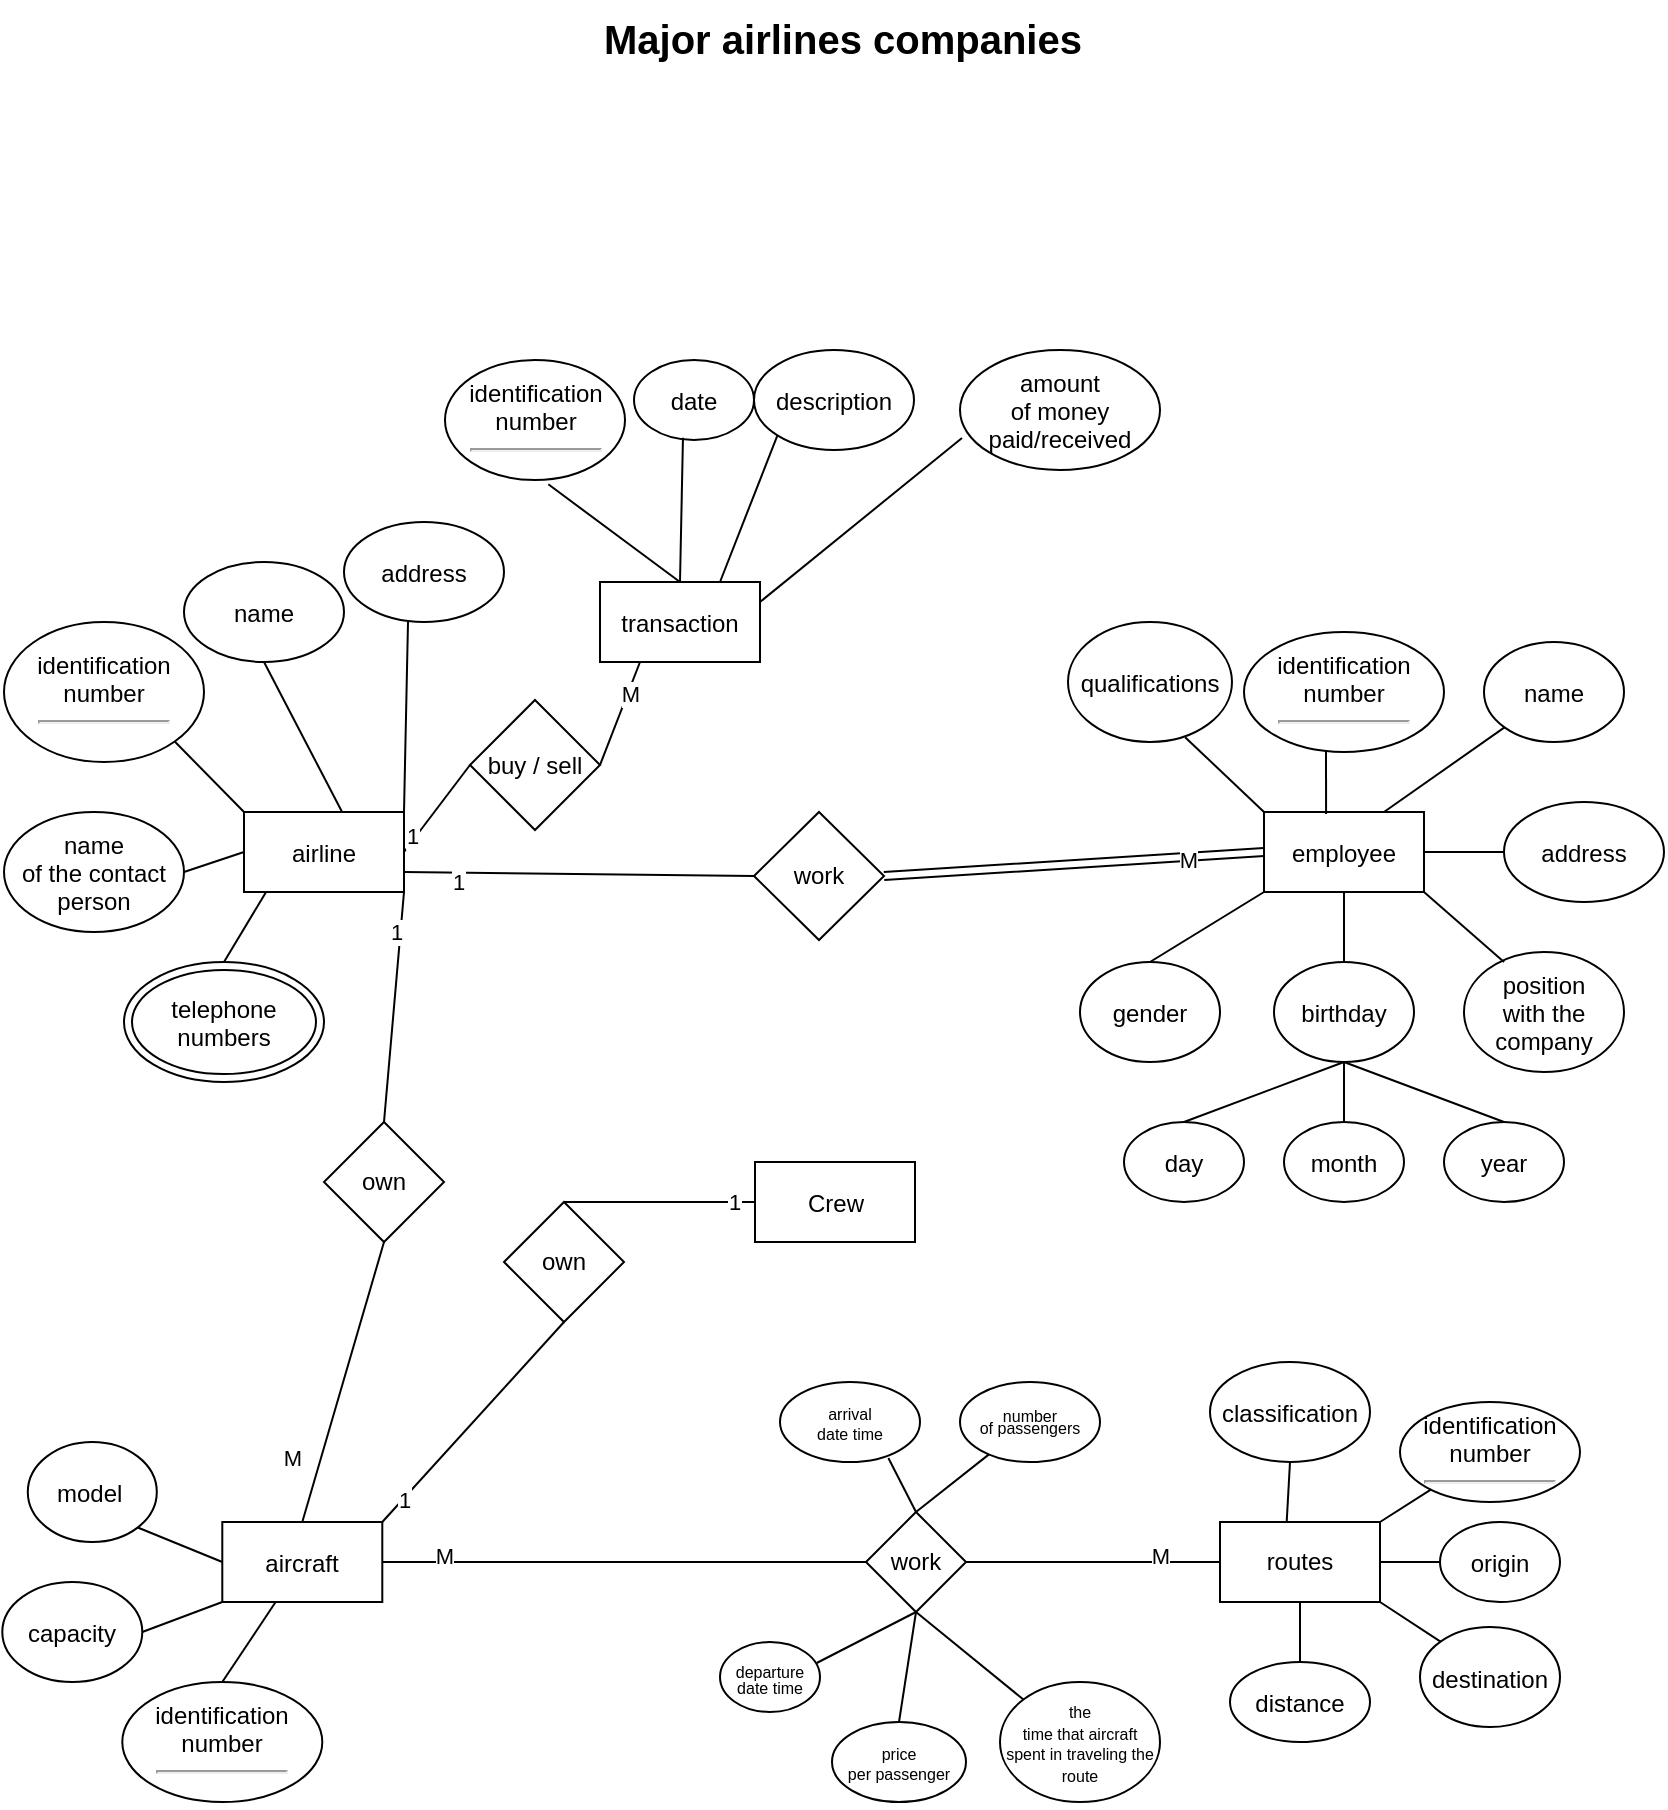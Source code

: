 <mxfile version="24.3.1" type="github">
  <diagram name="Page-1" id="Wud9rcYHppizJK5f9QVb">
    <mxGraphModel dx="1434" dy="746" grid="1" gridSize="10" guides="1" tooltips="1" connect="1" arrows="1" fold="1" page="1" pageScale="1" pageWidth="850" pageHeight="1100" math="0" shadow="0">
      <root>
        <mxCell id="0" />
        <mxCell id="1" parent="0" />
        <mxCell id="U4qR48-MR9zNBadxlRmR-1" value="&lt;b style=&quot;mso-bidi-font-weight:normal&quot;&gt;&lt;span style=&quot;font-family: Arial, sans-serif; position: relative; top: 0.5pt;&quot;&gt;&lt;font style=&quot;font-size: 20px;&quot;&gt;Major airlines companies&lt;/font&gt;&lt;/span&gt;&lt;/b&gt;" style="text;whiteSpace=wrap;html=1;fixedWidth=0;" parent="1" vertex="1">
          <mxGeometry x="308" y="40" width="245" height="40" as="geometry" />
        </mxCell>
        <mxCell id="U4qR48-MR9zNBadxlRmR-2" value="routes" style="rounded=0;whiteSpace=wrap;html=1;" parent="1" vertex="1">
          <mxGeometry x="618" y="801" width="80" height="40" as="geometry" />
        </mxCell>
        <mxCell id="U4qR48-MR9zNBadxlRmR-3" value="&lt;span style=&quot;font-family: Arial, sans-serif; position: relative; top: 0.5pt;&quot;&gt;&lt;font style=&quot;font-size: 12px;&quot;&gt;aircraft&lt;/font&gt;&lt;/span&gt;" style="rounded=0;whiteSpace=wrap;html=1;" parent="1" vertex="1">
          <mxGeometry x="119.15" y="801" width="80" height="40" as="geometry" />
        </mxCell>
        <mxCell id="U4qR48-MR9zNBadxlRmR-4" value="&lt;span style=&quot;font-family: Arial, sans-serif; position: relative; top: 0.5pt;&quot;&gt;&lt;font style=&quot;font-size: 12px;&quot;&gt;employee&lt;/font&gt;&lt;/span&gt;" style="rounded=0;whiteSpace=wrap;html=1;" parent="1" vertex="1">
          <mxGeometry x="640" y="446" width="80" height="40" as="geometry" />
        </mxCell>
        <mxCell id="U4qR48-MR9zNBadxlRmR-5" value="&lt;span style=&quot;font-family: Arial, sans-serif; position: relative; top: 0.5pt;&quot;&gt;&lt;font style=&quot;font-size: 12px;&quot;&gt;airline&lt;/font&gt;&lt;/span&gt;" style="rounded=0;whiteSpace=wrap;html=1;" parent="1" vertex="1">
          <mxGeometry x="130" y="446" width="80" height="40" as="geometry" />
        </mxCell>
        <mxCell id="U4qR48-MR9zNBadxlRmR-6" value="&lt;span style=&quot;font-family: Arial, sans-serif; position: relative; top: 0.5pt;&quot;&gt;&lt;font style=&quot;font-size: 12px;&quot;&gt;name&lt;br/&gt;of the contact person&lt;/font&gt;&lt;/span&gt;" style="ellipse;whiteSpace=wrap;html=1;" parent="1" vertex="1">
          <mxGeometry x="10" y="446" width="90" height="60" as="geometry" />
        </mxCell>
        <mxCell id="U4qR48-MR9zNBadxlRmR-7" value="&lt;span style=&quot;font-family: Arial, sans-serif; position: relative; top: 0.5pt;&quot;&gt;&lt;font style=&quot;font-size: 12px;&quot;&gt;identification&lt;br&gt;number&lt;/font&gt;&lt;/span&gt;&lt;hr&gt;" style="ellipse;whiteSpace=wrap;html=1;" parent="1" vertex="1">
          <mxGeometry x="10" y="351" width="100" height="70" as="geometry" />
        </mxCell>
        <mxCell id="U4qR48-MR9zNBadxlRmR-8" value="&lt;span style=&quot;font-family: Arial, sans-serif; position: relative; top: 0.5pt;&quot;&gt;&lt;font style=&quot;font-size: 12px;&quot;&gt;name&lt;/font&gt;&lt;/span&gt;" style="ellipse;whiteSpace=wrap;html=1;" parent="1" vertex="1">
          <mxGeometry x="100" y="321" width="80" height="50" as="geometry" />
        </mxCell>
        <mxCell id="U4qR48-MR9zNBadxlRmR-9" value="&lt;span style=&quot;font-family: Arial, sans-serif; position: relative; top: 0.5pt;&quot;&gt;&lt;font style=&quot;font-size: 12px;&quot;&gt;address&lt;/font&gt;&lt;/span&gt;" style="ellipse;whiteSpace=wrap;html=1;" parent="1" vertex="1">
          <mxGeometry x="180" y="301" width="80" height="50" as="geometry" />
        </mxCell>
        <mxCell id="U4qR48-MR9zNBadxlRmR-10" value="&lt;span style=&quot;font-family: Arial, sans-serif; position: relative; top: 0.5pt;&quot;&gt;&lt;font style=&quot;font-size: 12px;&quot;&gt;telephone&lt;br/&gt;numbers&lt;/font&gt;&lt;/span&gt;" style="ellipse;shape=doubleEllipse;whiteSpace=wrap;html=1;" parent="1" vertex="1">
          <mxGeometry x="70" y="521" width="100" height="60" as="geometry" />
        </mxCell>
        <mxCell id="U4qR48-MR9zNBadxlRmR-11" value="" style="endArrow=none;html=1;rounded=0;exitX=0.138;exitY=1;exitDx=0;exitDy=0;exitPerimeter=0;entryX=0.5;entryY=0;entryDx=0;entryDy=0;" parent="1" source="U4qR48-MR9zNBadxlRmR-5" target="U4qR48-MR9zNBadxlRmR-10" edge="1">
          <mxGeometry width="50" height="50" relative="1" as="geometry">
            <mxPoint x="400" y="561" as="sourcePoint" />
            <mxPoint x="450" y="511" as="targetPoint" />
          </mxGeometry>
        </mxCell>
        <mxCell id="U4qR48-MR9zNBadxlRmR-12" value="" style="endArrow=none;html=1;rounded=0;exitX=0;exitY=0.5;exitDx=0;exitDy=0;entryX=1;entryY=0.5;entryDx=0;entryDy=0;" parent="1" source="U4qR48-MR9zNBadxlRmR-5" target="U4qR48-MR9zNBadxlRmR-6" edge="1">
          <mxGeometry width="50" height="50" relative="1" as="geometry">
            <mxPoint x="400" y="561" as="sourcePoint" />
            <mxPoint x="450" y="511" as="targetPoint" />
          </mxGeometry>
        </mxCell>
        <mxCell id="U4qR48-MR9zNBadxlRmR-13" value="" style="endArrow=none;html=1;rounded=0;entryX=1;entryY=1;entryDx=0;entryDy=0;exitX=0;exitY=0;exitDx=0;exitDy=0;" parent="1" source="U4qR48-MR9zNBadxlRmR-5" target="U4qR48-MR9zNBadxlRmR-7" edge="1">
          <mxGeometry width="50" height="50" relative="1" as="geometry">
            <mxPoint x="140" y="451" as="sourcePoint" />
            <mxPoint x="450" y="511" as="targetPoint" />
          </mxGeometry>
        </mxCell>
        <mxCell id="U4qR48-MR9zNBadxlRmR-14" value="" style="endArrow=none;html=1;rounded=0;exitX=0.613;exitY=0;exitDx=0;exitDy=0;exitPerimeter=0;entryX=0.5;entryY=1;entryDx=0;entryDy=0;" parent="1" source="U4qR48-MR9zNBadxlRmR-5" target="U4qR48-MR9zNBadxlRmR-8" edge="1">
          <mxGeometry width="50" height="50" relative="1" as="geometry">
            <mxPoint x="400" y="561" as="sourcePoint" />
            <mxPoint x="450" y="511" as="targetPoint" />
          </mxGeometry>
        </mxCell>
        <mxCell id="U4qR48-MR9zNBadxlRmR-15" value="" style="endArrow=none;html=1;rounded=0;entryX=1;entryY=0;entryDx=0;entryDy=0;exitX=0.4;exitY=1;exitDx=0;exitDy=0;exitPerimeter=0;" parent="1" source="U4qR48-MR9zNBadxlRmR-9" target="U4qR48-MR9zNBadxlRmR-5" edge="1">
          <mxGeometry width="50" height="50" relative="1" as="geometry">
            <mxPoint x="400" y="561" as="sourcePoint" />
            <mxPoint x="450" y="511" as="targetPoint" />
          </mxGeometry>
        </mxCell>
        <mxCell id="U4qR48-MR9zNBadxlRmR-16" value="&lt;span style=&quot;font-family: Arial, sans-serif; position: relative; top: 0.5pt;&quot;&gt;&lt;font style=&quot;font-size: 12px;&quot;&gt;identification&lt;br/&gt;number&lt;/font&gt;&lt;/span&gt;&lt;hr&gt;" style="ellipse;whiteSpace=wrap;html=1;" parent="1" vertex="1">
          <mxGeometry x="69.15" y="881" width="100" height="60" as="geometry" />
        </mxCell>
        <mxCell id="U4qR48-MR9zNBadxlRmR-17" value="&lt;span style=&quot;font-family: Arial, sans-serif; position: relative; top: 0.5pt;&quot;&gt;&lt;font style=&quot;font-size: 12px;&quot;&gt;qualifications&lt;/font&gt;&lt;/span&gt;" style="ellipse;whiteSpace=wrap;html=1;" parent="1" vertex="1">
          <mxGeometry x="542" y="351" width="82" height="60" as="geometry" />
        </mxCell>
        <mxCell id="U4qR48-MR9zNBadxlRmR-18" value="&lt;span style=&quot;font-family: Arial, sans-serif; position: relative; top: 0.5pt;&quot;&gt;&lt;font style=&quot;font-size: 12px;&quot;&gt;position&lt;br/&gt;with the company&lt;/font&gt;&lt;/span&gt;" style="ellipse;whiteSpace=wrap;html=1;" parent="1" vertex="1">
          <mxGeometry x="740" y="516" width="80" height="60" as="geometry" />
        </mxCell>
        <mxCell id="U4qR48-MR9zNBadxlRmR-19" value="&lt;span style=&quot;font-family: Arial, sans-serif; position: relative; top: 0.5pt;&quot;&gt;&lt;font style=&quot;font-size: 12px;&quot;&gt;gender&lt;/font&gt;&lt;/span&gt;" style="ellipse;whiteSpace=wrap;html=1;" parent="1" vertex="1">
          <mxGeometry x="548" y="521" width="70" height="50" as="geometry" />
        </mxCell>
        <mxCell id="U4qR48-MR9zNBadxlRmR-20" value="&lt;span style=&quot;font-family: Arial, sans-serif; position: relative; top: 0.5pt;&quot;&gt;&lt;font style=&quot;font-size: 12px;&quot;&gt;year&lt;/font&gt;&lt;/span&gt;" style="ellipse;whiteSpace=wrap;html=1;" parent="1" vertex="1">
          <mxGeometry x="730" y="601" width="60" height="40" as="geometry" />
        </mxCell>
        <mxCell id="U4qR48-MR9zNBadxlRmR-21" value="&lt;span style=&quot;font-family: Arial, sans-serif; position: relative; top: 0.5pt;&quot;&gt;&lt;font style=&quot;font-size: 12px;&quot;&gt;month&lt;/font&gt;&lt;/span&gt;" style="ellipse;whiteSpace=wrap;html=1;" parent="1" vertex="1">
          <mxGeometry x="650" y="601" width="60" height="40" as="geometry" />
        </mxCell>
        <mxCell id="U4qR48-MR9zNBadxlRmR-22" value="&lt;span style=&quot;font-family: Arial, sans-serif; position: relative; top: 0.5pt;&quot;&gt;&lt;font style=&quot;font-size: 12px;&quot;&gt;day&lt;/font&gt;&lt;/span&gt;" style="ellipse;whiteSpace=wrap;html=1;" parent="1" vertex="1">
          <mxGeometry x="570" y="601" width="60" height="40" as="geometry" />
        </mxCell>
        <mxCell id="U4qR48-MR9zNBadxlRmR-23" value="&lt;span style=&quot;font-family: Arial, sans-serif; position: relative; top: 0.5pt;&quot;&gt;&lt;font style=&quot;font-size: 12px;&quot;&gt;birthday&lt;/font&gt;&lt;/span&gt;" style="ellipse;whiteSpace=wrap;html=1;" parent="1" vertex="1">
          <mxGeometry x="645" y="521" width="70" height="50" as="geometry" />
        </mxCell>
        <mxCell id="U4qR48-MR9zNBadxlRmR-24" value="&lt;span style=&quot;font-family: Arial, sans-serif; position: relative; top: 0.5pt;&quot;&gt;&lt;font style=&quot;font-size: 12px;&quot;&gt;address&lt;/font&gt;&lt;/span&gt;" style="ellipse;whiteSpace=wrap;html=1;" parent="1" vertex="1">
          <mxGeometry x="760" y="441" width="80" height="50" as="geometry" />
        </mxCell>
        <mxCell id="U4qR48-MR9zNBadxlRmR-25" value="&lt;span style=&quot;font-family: Arial, sans-serif; position: relative; top: 0.5pt;&quot;&gt;&lt;font style=&quot;font-size: 12px;&quot;&gt;name&lt;/font&gt;&lt;/span&gt;" style="ellipse;whiteSpace=wrap;html=1;" parent="1" vertex="1">
          <mxGeometry x="750" y="361" width="70" height="50" as="geometry" />
        </mxCell>
        <mxCell id="U4qR48-MR9zNBadxlRmR-26" value="&lt;span style=&quot;font-family: Arial, sans-serif; position: relative; top: 0.5pt;&quot;&gt;&lt;font style=&quot;font-size: 12px;&quot;&gt;identification&lt;br&gt;number&lt;/font&gt;&lt;/span&gt;&lt;hr&gt;" style="ellipse;whiteSpace=wrap;html=1;" parent="1" vertex="1">
          <mxGeometry x="630" y="356" width="100" height="60" as="geometry" />
        </mxCell>
        <mxCell id="U4qR48-MR9zNBadxlRmR-27" value="" style="endArrow=none;html=1;rounded=0;exitX=0.5;exitY=1;exitDx=0;exitDy=0;entryX=0.5;entryY=0;entryDx=0;entryDy=0;" parent="1" source="U4qR48-MR9zNBadxlRmR-23" target="U4qR48-MR9zNBadxlRmR-20" edge="1">
          <mxGeometry width="50" height="50" relative="1" as="geometry">
            <mxPoint x="400" y="551" as="sourcePoint" />
            <mxPoint x="450" y="501" as="targetPoint" />
          </mxGeometry>
        </mxCell>
        <mxCell id="U4qR48-MR9zNBadxlRmR-28" value="" style="endArrow=none;html=1;rounded=0;entryX=0.5;entryY=1;entryDx=0;entryDy=0;exitX=0.5;exitY=0;exitDx=0;exitDy=0;" parent="1" source="U4qR48-MR9zNBadxlRmR-21" target="U4qR48-MR9zNBadxlRmR-23" edge="1">
          <mxGeometry width="50" height="50" relative="1" as="geometry">
            <mxPoint x="400" y="551" as="sourcePoint" />
            <mxPoint x="450" y="501" as="targetPoint" />
          </mxGeometry>
        </mxCell>
        <mxCell id="U4qR48-MR9zNBadxlRmR-29" value="" style="endArrow=none;html=1;rounded=0;entryX=0.5;entryY=1;entryDx=0;entryDy=0;exitX=0.5;exitY=0;exitDx=0;exitDy=0;" parent="1" source="U4qR48-MR9zNBadxlRmR-22" target="U4qR48-MR9zNBadxlRmR-23" edge="1">
          <mxGeometry width="50" height="50" relative="1" as="geometry">
            <mxPoint x="400" y="551" as="sourcePoint" />
            <mxPoint x="450" y="501" as="targetPoint" />
          </mxGeometry>
        </mxCell>
        <mxCell id="U4qR48-MR9zNBadxlRmR-30" value="" style="endArrow=none;html=1;rounded=0;entryX=0;entryY=1;entryDx=0;entryDy=0;exitX=0.5;exitY=0;exitDx=0;exitDy=0;" parent="1" source="U4qR48-MR9zNBadxlRmR-19" target="U4qR48-MR9zNBadxlRmR-4" edge="1">
          <mxGeometry width="50" height="50" relative="1" as="geometry">
            <mxPoint x="400" y="551" as="sourcePoint" />
            <mxPoint x="450" y="501" as="targetPoint" />
          </mxGeometry>
        </mxCell>
        <mxCell id="U4qR48-MR9zNBadxlRmR-31" value="" style="endArrow=none;html=1;rounded=0;entryX=0.5;entryY=1;entryDx=0;entryDy=0;exitX=0.5;exitY=0;exitDx=0;exitDy=0;" parent="1" source="U4qR48-MR9zNBadxlRmR-23" target="U4qR48-MR9zNBadxlRmR-4" edge="1">
          <mxGeometry width="50" height="50" relative="1" as="geometry">
            <mxPoint x="400" y="551" as="sourcePoint" />
            <mxPoint x="450" y="501" as="targetPoint" />
          </mxGeometry>
        </mxCell>
        <mxCell id="U4qR48-MR9zNBadxlRmR-32" value="" style="endArrow=none;html=1;rounded=0;exitX=1;exitY=1;exitDx=0;exitDy=0;entryX=0.25;entryY=0.083;entryDx=0;entryDy=0;entryPerimeter=0;" parent="1" source="U4qR48-MR9zNBadxlRmR-4" target="U4qR48-MR9zNBadxlRmR-18" edge="1">
          <mxGeometry width="50" height="50" relative="1" as="geometry">
            <mxPoint x="400" y="551" as="sourcePoint" />
            <mxPoint x="450" y="501" as="targetPoint" />
          </mxGeometry>
        </mxCell>
        <mxCell id="U4qR48-MR9zNBadxlRmR-33" value="" style="endArrow=none;html=1;rounded=0;exitX=1;exitY=0.5;exitDx=0;exitDy=0;entryX=0;entryY=0.5;entryDx=0;entryDy=0;" parent="1" source="U4qR48-MR9zNBadxlRmR-4" target="U4qR48-MR9zNBadxlRmR-24" edge="1">
          <mxGeometry width="50" height="50" relative="1" as="geometry">
            <mxPoint x="400" y="551" as="sourcePoint" />
            <mxPoint x="450" y="501" as="targetPoint" />
          </mxGeometry>
        </mxCell>
        <mxCell id="U4qR48-MR9zNBadxlRmR-34" value="" style="endArrow=none;html=1;rounded=0;entryX=0;entryY=1;entryDx=0;entryDy=0;exitX=0.75;exitY=0;exitDx=0;exitDy=0;" parent="1" source="U4qR48-MR9zNBadxlRmR-4" target="U4qR48-MR9zNBadxlRmR-25" edge="1">
          <mxGeometry width="50" height="50" relative="1" as="geometry">
            <mxPoint x="710" y="431" as="sourcePoint" />
            <mxPoint x="450" y="501" as="targetPoint" />
          </mxGeometry>
        </mxCell>
        <mxCell id="U4qR48-MR9zNBadxlRmR-35" value="" style="endArrow=none;html=1;rounded=0;exitX=0.388;exitY=0.025;exitDx=0;exitDy=0;exitPerimeter=0;entryX=0.41;entryY=0.983;entryDx=0;entryDy=0;entryPerimeter=0;" parent="1" source="U4qR48-MR9zNBadxlRmR-4" target="U4qR48-MR9zNBadxlRmR-26" edge="1">
          <mxGeometry width="50" height="50" relative="1" as="geometry">
            <mxPoint x="400" y="551" as="sourcePoint" />
            <mxPoint x="450" y="501" as="targetPoint" />
          </mxGeometry>
        </mxCell>
        <mxCell id="U4qR48-MR9zNBadxlRmR-36" value="" style="endArrow=none;html=1;rounded=0;entryX=0;entryY=0;entryDx=0;entryDy=0;exitX=0.714;exitY=0.96;exitDx=0;exitDy=0;exitPerimeter=0;" parent="1" source="U4qR48-MR9zNBadxlRmR-17" target="U4qR48-MR9zNBadxlRmR-4" edge="1">
          <mxGeometry width="50" height="50" relative="1" as="geometry">
            <mxPoint x="600" y="401" as="sourcePoint" />
            <mxPoint x="450" y="501" as="targetPoint" />
          </mxGeometry>
        </mxCell>
        <mxCell id="U4qR48-MR9zNBadxlRmR-38" value="&lt;p style=&quot;line-height: 80%; font-size: 8px;&quot;&gt;&lt;span style=&quot;font-family: Arial, sans-serif; position: relative; top: 0.5pt;&quot;&gt;&lt;font style=&quot;font-size: 8px;&quot;&gt;number&lt;br&gt;of passengers&lt;/font&gt;&lt;/span&gt;&lt;/p&gt;" style="ellipse;whiteSpace=wrap;html=1;" parent="1" vertex="1">
          <mxGeometry x="488" y="731" width="70" height="40" as="geometry" />
        </mxCell>
        <mxCell id="U4qR48-MR9zNBadxlRmR-39" value="&lt;span style=&quot;font-family: Arial, sans-serif; position: relative; top: 0.5pt;&quot;&gt;&lt;font style=&quot;font-size: 12px;&quot;&gt;capacity&lt;/font&gt;&lt;/span&gt;" style="ellipse;whiteSpace=wrap;html=1;" parent="1" vertex="1">
          <mxGeometry x="9.15" y="831" width="70" height="50" as="geometry" />
        </mxCell>
        <mxCell id="U4qR48-MR9zNBadxlRmR-40" value="&lt;span style=&quot;font-family: Arial, sans-serif; position: relative; top: 0.5pt;&quot;&gt;&lt;font style=&quot;font-size: 12px;&quot;&gt;model&amp;nbsp;&lt;/font&gt;&lt;/span&gt;" style="ellipse;whiteSpace=wrap;html=1;" parent="1" vertex="1">
          <mxGeometry x="21.9" y="761" width="64.5" height="50" as="geometry" />
        </mxCell>
        <mxCell id="U4qR48-MR9zNBadxlRmR-41" value="" style="endArrow=none;html=1;rounded=0;exitX=0.5;exitY=0;exitDx=0;exitDy=0;" parent="1" source="U4qR48-MR9zNBadxlRmR-16" target="U4qR48-MR9zNBadxlRmR-3" edge="1">
          <mxGeometry width="50" height="50" relative="1" as="geometry">
            <mxPoint x="399.15" y="621" as="sourcePoint" />
            <mxPoint x="449.15" y="571" as="targetPoint" />
          </mxGeometry>
        </mxCell>
        <mxCell id="U4qR48-MR9zNBadxlRmR-42" value="" style="endArrow=none;html=1;rounded=0;exitX=1;exitY=0.5;exitDx=0;exitDy=0;entryX=0;entryY=1;entryDx=0;entryDy=0;" parent="1" source="U4qR48-MR9zNBadxlRmR-39" target="U4qR48-MR9zNBadxlRmR-3" edge="1">
          <mxGeometry width="50" height="50" relative="1" as="geometry">
            <mxPoint x="399.15" y="621" as="sourcePoint" />
            <mxPoint x="449.15" y="571" as="targetPoint" />
          </mxGeometry>
        </mxCell>
        <mxCell id="U4qR48-MR9zNBadxlRmR-43" value="" style="endArrow=none;html=1;rounded=0;exitX=0;exitY=0.5;exitDx=0;exitDy=0;entryX=1;entryY=1;entryDx=0;entryDy=0;" parent="1" source="U4qR48-MR9zNBadxlRmR-3" target="U4qR48-MR9zNBadxlRmR-40" edge="1">
          <mxGeometry width="50" height="50" relative="1" as="geometry">
            <mxPoint x="399.15" y="621" as="sourcePoint" />
            <mxPoint x="449.15" y="571" as="targetPoint" />
          </mxGeometry>
        </mxCell>
        <mxCell id="U4qR48-MR9zNBadxlRmR-44" value="own" style="rhombus;whiteSpace=wrap;html=1;" parent="1" vertex="1">
          <mxGeometry x="170" y="601" width="60" height="60" as="geometry" />
        </mxCell>
        <mxCell id="U4qR48-MR9zNBadxlRmR-45" value="" style="endArrow=none;html=1;rounded=0;exitX=0.5;exitY=0;exitDx=0;exitDy=0;entryX=1;entryY=1;entryDx=0;entryDy=0;" parent="1" source="U4qR48-MR9zNBadxlRmR-44" target="U4qR48-MR9zNBadxlRmR-5" edge="1">
          <mxGeometry width="50" height="50" relative="1" as="geometry">
            <mxPoint x="400" y="551" as="sourcePoint" />
            <mxPoint x="450" y="501" as="targetPoint" />
          </mxGeometry>
        </mxCell>
        <mxCell id="U4qR48-MR9zNBadxlRmR-48" value="1" style="edgeLabel;html=1;align=center;verticalAlign=middle;resizable=0;points=[];" parent="U4qR48-MR9zNBadxlRmR-45" vertex="1" connectable="0">
          <mxGeometry x="0.649" y="2" relative="1" as="geometry">
            <mxPoint as="offset" />
          </mxGeometry>
        </mxCell>
        <mxCell id="U4qR48-MR9zNBadxlRmR-46" value="" style="endArrow=none;html=1;rounded=0;exitX=0.5;exitY=0;exitDx=0;exitDy=0;entryX=0.5;entryY=1;entryDx=0;entryDy=0;" parent="1" source="U4qR48-MR9zNBadxlRmR-3" target="U4qR48-MR9zNBadxlRmR-44" edge="1">
          <mxGeometry width="50" height="50" relative="1" as="geometry">
            <mxPoint x="400" y="551" as="sourcePoint" />
            <mxPoint x="450" y="501" as="targetPoint" />
          </mxGeometry>
        </mxCell>
        <mxCell id="U4qR48-MR9zNBadxlRmR-47" value="M" style="edgeLabel;html=1;align=center;verticalAlign=middle;resizable=0;points=[];" parent="U4qR48-MR9zNBadxlRmR-46" vertex="1" connectable="0">
          <mxGeometry x="-0.6" relative="1" as="geometry">
            <mxPoint x="-14" y="-4" as="offset" />
          </mxGeometry>
        </mxCell>
        <mxCell id="U4qR48-MR9zNBadxlRmR-49" value="work" style="rhombus;whiteSpace=wrap;html=1;" parent="1" vertex="1">
          <mxGeometry x="441" y="796" width="50" height="50" as="geometry" />
        </mxCell>
        <mxCell id="U4qR48-MR9zNBadxlRmR-50" value="" style="endArrow=none;html=1;rounded=0;exitX=1;exitY=0.5;exitDx=0;exitDy=0;entryX=0;entryY=0.5;entryDx=0;entryDy=0;" parent="1" source="U4qR48-MR9zNBadxlRmR-49" target="U4qR48-MR9zNBadxlRmR-2" edge="1">
          <mxGeometry width="50" height="50" relative="1" as="geometry">
            <mxPoint x="538" y="621" as="sourcePoint" />
            <mxPoint x="588" y="571" as="targetPoint" />
          </mxGeometry>
        </mxCell>
        <mxCell id="U4qR48-MR9zNBadxlRmR-52" value="M" style="edgeLabel;html=1;align=center;verticalAlign=middle;resizable=0;points=[];" parent="U4qR48-MR9zNBadxlRmR-50" vertex="1" connectable="0">
          <mxGeometry x="0.527" y="3" relative="1" as="geometry">
            <mxPoint as="offset" />
          </mxGeometry>
        </mxCell>
        <mxCell id="U4qR48-MR9zNBadxlRmR-51" value="" style="endArrow=none;html=1;rounded=0;exitX=1;exitY=0.5;exitDx=0;exitDy=0;entryX=0;entryY=0.5;entryDx=0;entryDy=0;" parent="1" source="U4qR48-MR9zNBadxlRmR-3" target="U4qR48-MR9zNBadxlRmR-49" edge="1">
          <mxGeometry width="50" height="50" relative="1" as="geometry">
            <mxPoint x="400" y="551" as="sourcePoint" />
            <mxPoint x="450" y="501" as="targetPoint" />
          </mxGeometry>
        </mxCell>
        <mxCell id="U4qR48-MR9zNBadxlRmR-53" value="M" style="edgeLabel;html=1;align=center;verticalAlign=middle;resizable=0;points=[];" parent="U4qR48-MR9zNBadxlRmR-51" vertex="1" connectable="0">
          <mxGeometry x="-0.746" y="2" relative="1" as="geometry">
            <mxPoint y="-1" as="offset" />
          </mxGeometry>
        </mxCell>
        <mxCell id="U4qR48-MR9zNBadxlRmR-54" value="&lt;p style=&quot;line-height: 70%;&quot;&gt;&lt;span style=&quot;font-family: Arial, sans-serif; position: relative; top: 0.5pt; font-size: 8px;&quot;&gt;&lt;font style=&quot;font-size: 8px;&quot;&gt;price&lt;br&gt;per passenger&lt;/font&gt;&lt;/span&gt;&lt;/p&gt;" style="ellipse;whiteSpace=wrap;html=1;" parent="1" vertex="1">
          <mxGeometry x="424" y="901" width="67" height="40" as="geometry" />
        </mxCell>
        <mxCell id="U4qR48-MR9zNBadxlRmR-55" value="&lt;p style=&quot;line-height: 60%;&quot;&gt;&lt;span style=&quot;font-family: Arial, sans-serif; position: relative; top: 0.5pt; font-size: 8px;&quot;&gt;&lt;font style=&quot;font-size: 8px;&quot;&gt;departure&lt;br&gt;date time&lt;/font&gt;&lt;/span&gt;&lt;/p&gt;" style="ellipse;whiteSpace=wrap;html=1;" parent="1" vertex="1">
          <mxGeometry x="368" y="861" width="50" height="35" as="geometry" />
        </mxCell>
        <mxCell id="U4qR48-MR9zNBadxlRmR-56" value="&lt;p style=&quot;line-height: 70%;&quot;&gt;&lt;span style=&quot;font-family: Arial, sans-serif; position: relative; top: 0.5pt; font-size: 8px;&quot;&gt;&lt;font style=&quot;font-size: 8px;&quot;&gt;arrival&lt;br&gt;date time&lt;/font&gt;&lt;/span&gt;&lt;/p&gt;" style="ellipse;whiteSpace=wrap;html=1;" parent="1" vertex="1">
          <mxGeometry x="398" y="731" width="70" height="40" as="geometry" />
        </mxCell>
        <mxCell id="U4qR48-MR9zNBadxlRmR-57" value="&lt;span style=&quot;font-family: Arial, sans-serif; position: relative; top: 0.5pt;&quot;&gt;&lt;font style=&quot;font-size: 12px;&quot;&gt;identification&lt;br/&gt;number&lt;/font&gt;&lt;/span&gt;&lt;hr&gt;" style="ellipse;whiteSpace=wrap;html=1;" parent="1" vertex="1">
          <mxGeometry x="708" y="741" width="90" height="50" as="geometry" />
        </mxCell>
        <mxCell id="U4qR48-MR9zNBadxlRmR-58" value="&lt;p style=&quot;line-height: 70%;&quot;&gt;&lt;span style=&quot;font-family: Arial, sans-serif; position: relative; top: 0.5pt;&quot;&gt;&lt;font style=&quot;font-size: 8px;&quot;&gt;the&lt;br&gt;time that aircraft spent in traveling the route&lt;/font&gt;&lt;/span&gt;&lt;/p&gt;" style="ellipse;whiteSpace=wrap;html=1;" parent="1" vertex="1">
          <mxGeometry x="508" y="881" width="80" height="60" as="geometry" />
        </mxCell>
        <mxCell id="U4qR48-MR9zNBadxlRmR-59" value="" style="endArrow=none;html=1;rounded=0;exitX=0.5;exitY=1;exitDx=0;exitDy=0;entryX=0;entryY=0;entryDx=0;entryDy=0;" parent="1" source="U4qR48-MR9zNBadxlRmR-49" target="U4qR48-MR9zNBadxlRmR-58" edge="1">
          <mxGeometry width="50" height="50" relative="1" as="geometry">
            <mxPoint x="518" y="651" as="sourcePoint" />
            <mxPoint x="568" y="601" as="targetPoint" />
          </mxGeometry>
        </mxCell>
        <mxCell id="U4qR48-MR9zNBadxlRmR-60" value="" style="endArrow=none;html=1;rounded=0;exitX=0.5;exitY=1;exitDx=0;exitDy=0;entryX=0.5;entryY=0;entryDx=0;entryDy=0;" parent="1" source="U4qR48-MR9zNBadxlRmR-49" target="U4qR48-MR9zNBadxlRmR-54" edge="1">
          <mxGeometry width="50" height="50" relative="1" as="geometry">
            <mxPoint x="518" y="651" as="sourcePoint" />
            <mxPoint x="568" y="601" as="targetPoint" />
          </mxGeometry>
        </mxCell>
        <mxCell id="U4qR48-MR9zNBadxlRmR-61" value="" style="endArrow=none;html=1;rounded=0;exitX=0.5;exitY=1;exitDx=0;exitDy=0;entryX=0.967;entryY=0.3;entryDx=0;entryDy=0;entryPerimeter=0;" parent="1" source="U4qR48-MR9zNBadxlRmR-49" target="U4qR48-MR9zNBadxlRmR-55" edge="1">
          <mxGeometry width="50" height="50" relative="1" as="geometry">
            <mxPoint x="518" y="651" as="sourcePoint" />
            <mxPoint x="568" y="601" as="targetPoint" />
          </mxGeometry>
        </mxCell>
        <mxCell id="U4qR48-MR9zNBadxlRmR-62" value="" style="endArrow=none;html=1;rounded=0;exitX=0.5;exitY=0;exitDx=0;exitDy=0;" parent="1" source="U4qR48-MR9zNBadxlRmR-49" target="U4qR48-MR9zNBadxlRmR-38" edge="1">
          <mxGeometry width="50" height="50" relative="1" as="geometry">
            <mxPoint x="518" y="651" as="sourcePoint" />
            <mxPoint x="568" y="601" as="targetPoint" />
          </mxGeometry>
        </mxCell>
        <mxCell id="U4qR48-MR9zNBadxlRmR-63" value="" style="endArrow=none;html=1;rounded=0;exitX=0.5;exitY=0;exitDx=0;exitDy=0;entryX=0.774;entryY=0.95;entryDx=0;entryDy=0;entryPerimeter=0;" parent="1" source="U4qR48-MR9zNBadxlRmR-49" target="U4qR48-MR9zNBadxlRmR-56" edge="1">
          <mxGeometry width="50" height="50" relative="1" as="geometry">
            <mxPoint x="518" y="651" as="sourcePoint" />
            <mxPoint x="568" y="601" as="targetPoint" />
          </mxGeometry>
        </mxCell>
        <mxCell id="U4qR48-MR9zNBadxlRmR-64" value="&lt;span style=&quot;font-family: Arial, sans-serif; position: relative; top: 0.5pt;&quot;&gt;&lt;font style=&quot;font-size: 12px;&quot;&gt;classification&lt;/font&gt;&lt;/span&gt;" style="ellipse;whiteSpace=wrap;html=1;" parent="1" vertex="1">
          <mxGeometry x="613" y="721" width="80" height="50" as="geometry" />
        </mxCell>
        <mxCell id="U4qR48-MR9zNBadxlRmR-65" value="&lt;span style=&quot;font-family: Arial, sans-serif; position: relative; top: 0.5pt;&quot;&gt;&lt;font style=&quot;font-size: 12px;&quot;&gt;distance&lt;/font&gt;&lt;/span&gt;" style="ellipse;whiteSpace=wrap;html=1;" parent="1" vertex="1">
          <mxGeometry x="623" y="871" width="70" height="40" as="geometry" />
        </mxCell>
        <mxCell id="U4qR48-MR9zNBadxlRmR-66" value="&lt;span style=&quot;font-family: Arial, sans-serif; position: relative; top: 0.5pt;&quot;&gt;&lt;font style=&quot;font-size: 12px;&quot;&gt;destination&lt;/font&gt;&lt;/span&gt;" style="ellipse;whiteSpace=wrap;html=1;" parent="1" vertex="1">
          <mxGeometry x="718" y="853.5" width="70" height="50" as="geometry" />
        </mxCell>
        <mxCell id="U4qR48-MR9zNBadxlRmR-67" value="&lt;span style=&quot;font-family: Arial, sans-serif; position: relative; top: 0.5pt;&quot;&gt;&lt;font style=&quot;font-size: 12px;&quot;&gt;origin&lt;/font&gt;&lt;/span&gt;" style="ellipse;whiteSpace=wrap;html=1;" parent="1" vertex="1">
          <mxGeometry x="728" y="801" width="60" height="40" as="geometry" />
        </mxCell>
        <mxCell id="U4qR48-MR9zNBadxlRmR-68" value="" style="endArrow=none;html=1;rounded=0;exitX=0.5;exitY=0;exitDx=0;exitDy=0;entryX=0.5;entryY=1;entryDx=0;entryDy=0;" parent="1" source="U4qR48-MR9zNBadxlRmR-65" target="U4qR48-MR9zNBadxlRmR-2" edge="1">
          <mxGeometry width="50" height="50" relative="1" as="geometry">
            <mxPoint x="518" y="651" as="sourcePoint" />
            <mxPoint x="568" y="601" as="targetPoint" />
          </mxGeometry>
        </mxCell>
        <mxCell id="U4qR48-MR9zNBadxlRmR-69" value="" style="endArrow=none;html=1;rounded=0;exitX=1;exitY=1;exitDx=0;exitDy=0;entryX=0;entryY=0;entryDx=0;entryDy=0;" parent="1" source="U4qR48-MR9zNBadxlRmR-2" target="U4qR48-MR9zNBadxlRmR-66" edge="1">
          <mxGeometry width="50" height="50" relative="1" as="geometry">
            <mxPoint x="518" y="651" as="sourcePoint" />
            <mxPoint x="568" y="601" as="targetPoint" />
          </mxGeometry>
        </mxCell>
        <mxCell id="U4qR48-MR9zNBadxlRmR-70" value="" style="endArrow=none;html=1;rounded=0;exitX=1;exitY=0.5;exitDx=0;exitDy=0;entryX=0;entryY=0.5;entryDx=0;entryDy=0;" parent="1" source="U4qR48-MR9zNBadxlRmR-2" target="U4qR48-MR9zNBadxlRmR-67" edge="1">
          <mxGeometry width="50" height="50" relative="1" as="geometry">
            <mxPoint x="518" y="651" as="sourcePoint" />
            <mxPoint x="568" y="601" as="targetPoint" />
          </mxGeometry>
        </mxCell>
        <mxCell id="U4qR48-MR9zNBadxlRmR-71" value="" style="endArrow=none;html=1;rounded=0;exitX=1;exitY=0;exitDx=0;exitDy=0;" parent="1" source="U4qR48-MR9zNBadxlRmR-2" target="U4qR48-MR9zNBadxlRmR-57" edge="1">
          <mxGeometry width="50" height="50" relative="1" as="geometry">
            <mxPoint x="518" y="651" as="sourcePoint" />
            <mxPoint x="568" y="601" as="targetPoint" />
          </mxGeometry>
        </mxCell>
        <mxCell id="U4qR48-MR9zNBadxlRmR-72" value="" style="endArrow=none;html=1;rounded=0;exitX=0.417;exitY=-0.008;exitDx=0;exitDy=0;exitPerimeter=0;entryX=0.5;entryY=1;entryDx=0;entryDy=0;" parent="1" source="U4qR48-MR9zNBadxlRmR-2" target="U4qR48-MR9zNBadxlRmR-64" edge="1">
          <mxGeometry width="50" height="50" relative="1" as="geometry">
            <mxPoint x="518" y="651" as="sourcePoint" />
            <mxPoint x="568" y="601" as="targetPoint" />
          </mxGeometry>
        </mxCell>
        <mxCell id="U4qR48-MR9zNBadxlRmR-73" value="own" style="rhombus;whiteSpace=wrap;html=1;" parent="1" vertex="1">
          <mxGeometry x="260" y="641" width="60" height="60" as="geometry" />
        </mxCell>
        <mxCell id="U4qR48-MR9zNBadxlRmR-74" value="" style="endArrow=none;html=1;rounded=0;entryX=0.5;entryY=1;entryDx=0;entryDy=0;exitX=1;exitY=0;exitDx=0;exitDy=0;" parent="1" source="U4qR48-MR9zNBadxlRmR-3" target="U4qR48-MR9zNBadxlRmR-73" edge="1">
          <mxGeometry width="50" height="50" relative="1" as="geometry">
            <mxPoint x="220" y="721" as="sourcePoint" />
            <mxPoint x="240" y="631" as="targetPoint" />
          </mxGeometry>
        </mxCell>
        <mxCell id="U4qR48-MR9zNBadxlRmR-76" value="1" style="edgeLabel;html=1;align=center;verticalAlign=middle;resizable=0;points=[];" parent="U4qR48-MR9zNBadxlRmR-74" vertex="1" connectable="0">
          <mxGeometry x="-0.772" relative="1" as="geometry">
            <mxPoint as="offset" />
          </mxGeometry>
        </mxCell>
        <mxCell id="U4qR48-MR9zNBadxlRmR-77" value="&lt;span style=&quot;font-family: Arial, sans-serif; position: relative; top: 0.5pt;&quot;&gt;&lt;font style=&quot;font-size: 12px;&quot;&gt;Crew&lt;/font&gt;&lt;/span&gt;" style="rounded=0;whiteSpace=wrap;html=1;" parent="1" vertex="1">
          <mxGeometry x="385.5" y="621" width="80" height="40" as="geometry" />
        </mxCell>
        <mxCell id="U4qR48-MR9zNBadxlRmR-78" value="" style="endArrow=none;html=1;rounded=0;entryX=0.5;entryY=0;entryDx=0;entryDy=0;exitX=0;exitY=0.5;exitDx=0;exitDy=0;" parent="1" source="U4qR48-MR9zNBadxlRmR-77" target="U4qR48-MR9zNBadxlRmR-73" edge="1">
          <mxGeometry width="50" height="50" relative="1" as="geometry">
            <mxPoint x="360" y="561" as="sourcePoint" />
            <mxPoint x="420" y="561" as="targetPoint" />
          </mxGeometry>
        </mxCell>
        <mxCell id="U4qR48-MR9zNBadxlRmR-79" value="1" style="edgeLabel;html=1;align=center;verticalAlign=middle;resizable=0;points=[];" parent="U4qR48-MR9zNBadxlRmR-78" vertex="1" connectable="0">
          <mxGeometry x="-0.772" relative="1" as="geometry">
            <mxPoint as="offset" />
          </mxGeometry>
        </mxCell>
        <mxCell id="U4qR48-MR9zNBadxlRmR-80" value="buy / sell" style="rhombus;whiteSpace=wrap;html=1;" parent="1" vertex="1">
          <mxGeometry x="243" y="390" width="65" height="65" as="geometry" />
        </mxCell>
        <mxCell id="U4qR48-MR9zNBadxlRmR-81" value="" style="endArrow=none;html=1;rounded=0;entryX=1;entryY=0.5;entryDx=0;entryDy=0;exitX=0;exitY=0.5;exitDx=0;exitDy=0;" parent="1" source="U4qR48-MR9zNBadxlRmR-80" target="U4qR48-MR9zNBadxlRmR-5" edge="1">
          <mxGeometry width="50" height="50" relative="1" as="geometry">
            <mxPoint x="310" y="506" as="sourcePoint" />
            <mxPoint x="240" y="516" as="targetPoint" />
          </mxGeometry>
        </mxCell>
        <mxCell id="lowWsZveBL8GtUQ1-FGt-2" value="1" style="edgeLabel;html=1;align=center;verticalAlign=middle;resizable=0;points=[];" vertex="1" connectable="0" parent="U4qR48-MR9zNBadxlRmR-81">
          <mxGeometry x="0.677" y="-2" relative="1" as="geometry">
            <mxPoint as="offset" />
          </mxGeometry>
        </mxCell>
        <mxCell id="U4qR48-MR9zNBadxlRmR-84" value="&lt;span style=&quot;font-family: Arial, sans-serif; position: relative; top: 0.5pt;&quot;&gt;&lt;font style=&quot;font-size: 12px;&quot;&gt;transaction&lt;/font&gt;&lt;/span&gt;" style="rounded=0;whiteSpace=wrap;html=1;" parent="1" vertex="1">
          <mxGeometry x="308" y="331" width="80" height="40" as="geometry" />
        </mxCell>
        <mxCell id="U4qR48-MR9zNBadxlRmR-85" value="" style="endArrow=none;html=1;rounded=0;entryX=1;entryY=0.5;entryDx=0;entryDy=0;exitX=0.25;exitY=1;exitDx=0;exitDy=0;" parent="1" source="U4qR48-MR9zNBadxlRmR-84" target="U4qR48-MR9zNBadxlRmR-80" edge="1">
          <mxGeometry width="50" height="50" relative="1" as="geometry">
            <mxPoint x="424.5" y="505.5" as="sourcePoint" />
            <mxPoint x="338.5" y="508.5" as="targetPoint" />
          </mxGeometry>
        </mxCell>
        <mxCell id="U4qR48-MR9zNBadxlRmR-94" value="M" style="edgeLabel;html=1;align=center;verticalAlign=middle;resizable=0;points=[];" parent="U4qR48-MR9zNBadxlRmR-85" vertex="1" connectable="0">
          <mxGeometry x="-0.38" y="1" relative="1" as="geometry">
            <mxPoint as="offset" />
          </mxGeometry>
        </mxCell>
        <mxCell id="U4qR48-MR9zNBadxlRmR-86" value="&lt;span style=&quot;font-family: Arial, sans-serif; position: relative; top: 0.5pt;&quot;&gt;&lt;font style=&quot;font-size: 12px;&quot;&gt;description&lt;/font&gt;&lt;/span&gt;" style="ellipse;whiteSpace=wrap;html=1;" parent="1" vertex="1">
          <mxGeometry x="385" y="215" width="80" height="50" as="geometry" />
        </mxCell>
        <mxCell id="U4qR48-MR9zNBadxlRmR-87" value="&lt;span style=&quot;font-family: Arial, sans-serif; position: relative; top: 0.5pt;&quot;&gt;&lt;font style=&quot;font-size: 12px;&quot;&gt;date&lt;/font&gt;&lt;/span&gt;" style="ellipse;whiteSpace=wrap;html=1;" parent="1" vertex="1">
          <mxGeometry x="325" y="220" width="60" height="40" as="geometry" />
        </mxCell>
        <mxCell id="U4qR48-MR9zNBadxlRmR-88" value="&lt;span style=&quot;font-family: Arial, sans-serif; position: relative; top: 0.5pt;&quot;&gt;&lt;font style=&quot;font-size: 12px;&quot;&gt;identification&lt;br/&gt;number&lt;/font&gt;&lt;/span&gt;&lt;hr&gt;" style="ellipse;whiteSpace=wrap;html=1;" parent="1" vertex="1">
          <mxGeometry x="230.5" y="220" width="90" height="60" as="geometry" />
        </mxCell>
        <mxCell id="U4qR48-MR9zNBadxlRmR-89" value="&lt;span style=&quot;font-family: Arial, sans-serif; position: relative; top: 0.5pt;&quot;&gt;&lt;font style=&quot;font-size: 12px;&quot;&gt;amount&lt;br/&gt;of money paid/received&lt;/font&gt;&lt;/span&gt;" style="ellipse;whiteSpace=wrap;html=1;" parent="1" vertex="1">
          <mxGeometry x="488" y="215" width="100" height="60" as="geometry" />
        </mxCell>
        <mxCell id="U4qR48-MR9zNBadxlRmR-90" value="" style="endArrow=none;html=1;rounded=0;exitX=0.5;exitY=0;exitDx=0;exitDy=0;entryX=0.408;entryY=0.971;entryDx=0;entryDy=0;entryPerimeter=0;" parent="1" source="U4qR48-MR9zNBadxlRmR-84" target="U4qR48-MR9zNBadxlRmR-87" edge="1">
          <mxGeometry width="50" height="50" relative="1" as="geometry">
            <mxPoint x="380" y="491" as="sourcePoint" />
            <mxPoint x="430" y="441" as="targetPoint" />
          </mxGeometry>
        </mxCell>
        <mxCell id="U4qR48-MR9zNBadxlRmR-91" value="" style="endArrow=none;html=1;rounded=0;exitX=0.5;exitY=0;exitDx=0;exitDy=0;entryX=0.574;entryY=1.036;entryDx=0;entryDy=0;entryPerimeter=0;" parent="1" source="U4qR48-MR9zNBadxlRmR-84" target="U4qR48-MR9zNBadxlRmR-88" edge="1">
          <mxGeometry width="50" height="50" relative="1" as="geometry">
            <mxPoint x="380" y="491" as="sourcePoint" />
            <mxPoint x="430" y="441" as="targetPoint" />
          </mxGeometry>
        </mxCell>
        <mxCell id="U4qR48-MR9zNBadxlRmR-92" value="" style="endArrow=none;html=1;rounded=0;exitX=0;exitY=1;exitDx=0;exitDy=0;entryX=0.75;entryY=0;entryDx=0;entryDy=0;" parent="1" source="U4qR48-MR9zNBadxlRmR-86" target="U4qR48-MR9zNBadxlRmR-84" edge="1">
          <mxGeometry width="50" height="50" relative="1" as="geometry">
            <mxPoint x="380" y="491" as="sourcePoint" />
            <mxPoint x="430" y="441" as="targetPoint" />
          </mxGeometry>
        </mxCell>
        <mxCell id="U4qR48-MR9zNBadxlRmR-93" value="" style="endArrow=none;html=1;rounded=0;exitX=0.01;exitY=0.733;exitDx=0;exitDy=0;entryX=1;entryY=0.25;entryDx=0;entryDy=0;exitPerimeter=0;" parent="1" source="U4qR48-MR9zNBadxlRmR-89" target="U4qR48-MR9zNBadxlRmR-84" edge="1">
          <mxGeometry width="50" height="50" relative="1" as="geometry">
            <mxPoint x="380" y="491" as="sourcePoint" />
            <mxPoint x="430" y="441" as="targetPoint" />
          </mxGeometry>
        </mxCell>
        <mxCell id="lowWsZveBL8GtUQ1-FGt-5" value="" style="endArrow=none;html=1;rounded=0;exitX=1;exitY=0.75;exitDx=0;exitDy=0;entryX=0;entryY=0.5;entryDx=0;entryDy=0;" edge="1" parent="1" source="U4qR48-MR9zNBadxlRmR-5" target="lowWsZveBL8GtUQ1-FGt-7">
          <mxGeometry width="50" height="50" relative="1" as="geometry">
            <mxPoint x="280" y="550" as="sourcePoint" />
            <mxPoint x="330" y="500" as="targetPoint" />
          </mxGeometry>
        </mxCell>
        <mxCell id="lowWsZveBL8GtUQ1-FGt-8" value="1" style="edgeLabel;html=1;align=center;verticalAlign=middle;resizable=0;points=[];" vertex="1" connectable="0" parent="lowWsZveBL8GtUQ1-FGt-5">
          <mxGeometry x="-0.691" y="-4" relative="1" as="geometry">
            <mxPoint as="offset" />
          </mxGeometry>
        </mxCell>
        <mxCell id="lowWsZveBL8GtUQ1-FGt-7" value="work" style="rhombus;whiteSpace=wrap;html=1;" vertex="1" parent="1">
          <mxGeometry x="385" y="446" width="65" height="64" as="geometry" />
        </mxCell>
        <mxCell id="lowWsZveBL8GtUQ1-FGt-10" value="" style="shape=link;html=1;rounded=0;entryX=0;entryY=0.5;entryDx=0;entryDy=0;exitX=1;exitY=0.5;exitDx=0;exitDy=0;" edge="1" parent="1" source="lowWsZveBL8GtUQ1-FGt-7" target="U4qR48-MR9zNBadxlRmR-4">
          <mxGeometry width="100" relative="1" as="geometry">
            <mxPoint x="370" y="380" as="sourcePoint" />
            <mxPoint x="470" y="380" as="targetPoint" />
          </mxGeometry>
        </mxCell>
        <mxCell id="lowWsZveBL8GtUQ1-FGt-11" value="M" style="edgeLabel;html=1;align=center;verticalAlign=middle;resizable=0;points=[];" vertex="1" connectable="0" parent="lowWsZveBL8GtUQ1-FGt-10">
          <mxGeometry x="0.589" y="-1" relative="1" as="geometry">
            <mxPoint as="offset" />
          </mxGeometry>
        </mxCell>
      </root>
    </mxGraphModel>
  </diagram>
</mxfile>

